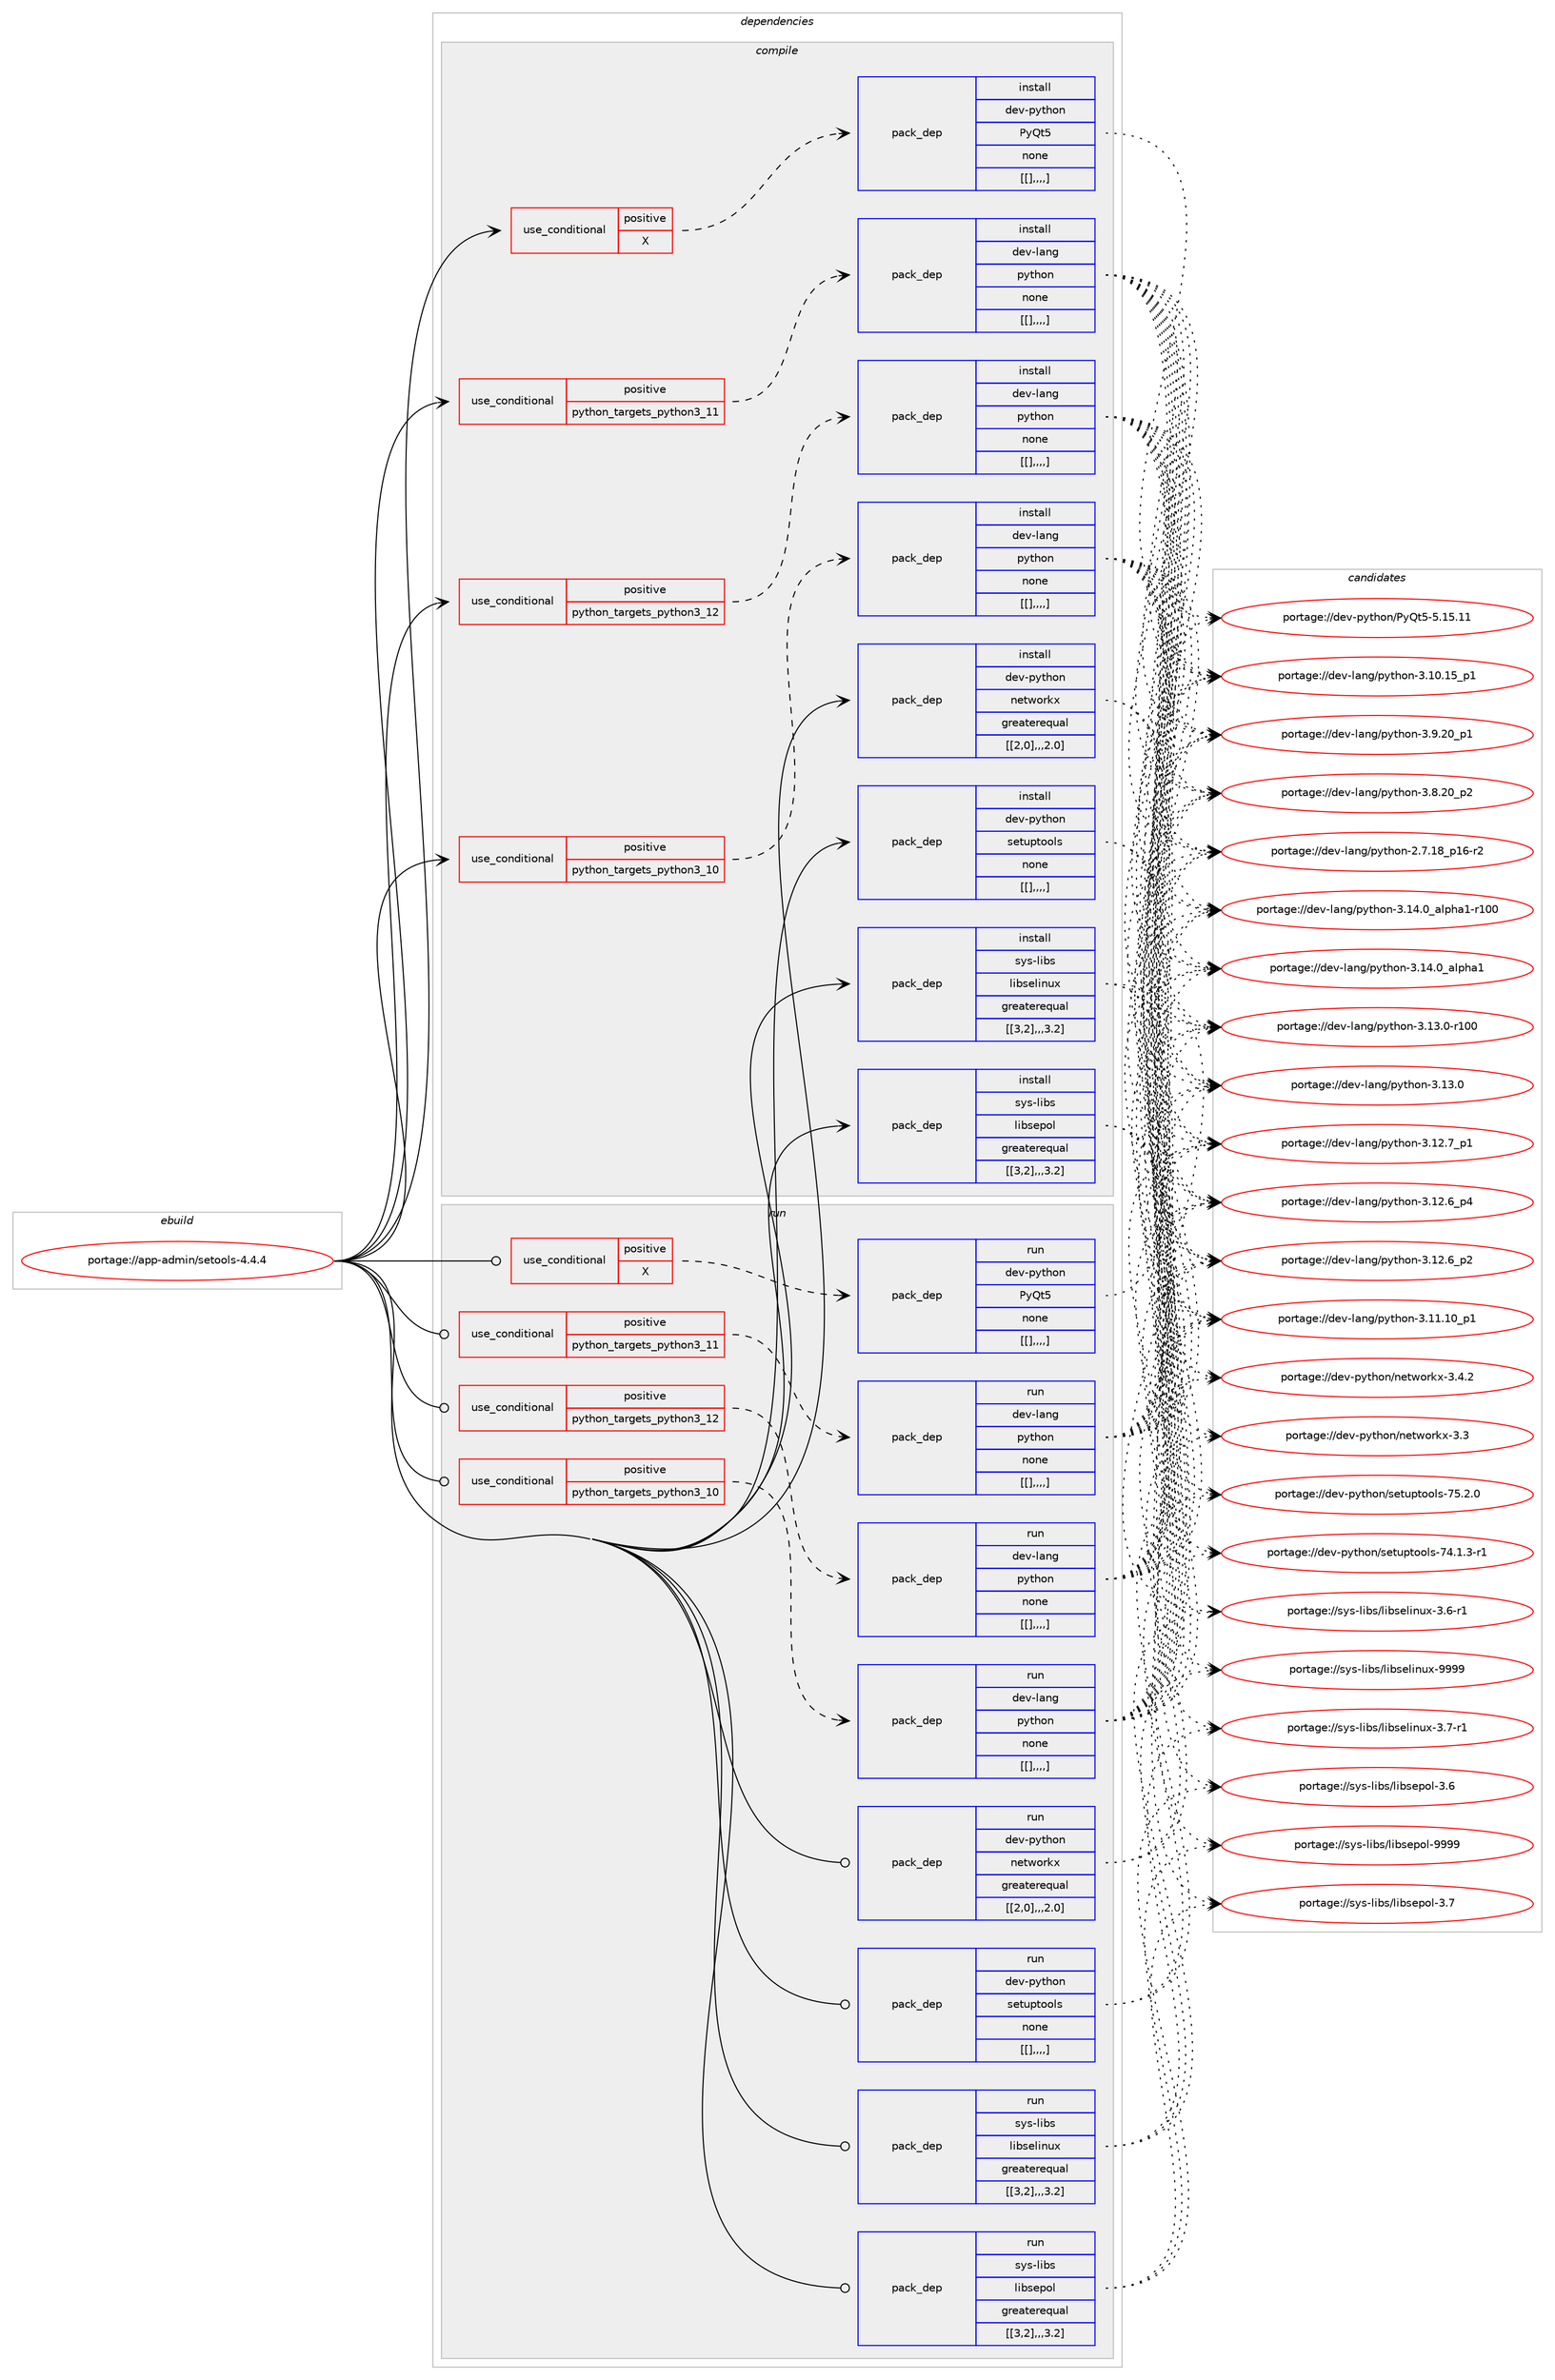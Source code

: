 digraph prolog {

# *************
# Graph options
# *************

newrank=true;
concentrate=true;
compound=true;
graph [rankdir=LR,fontname=Helvetica,fontsize=10,ranksep=1.5];#, ranksep=2.5, nodesep=0.2];
edge  [arrowhead=vee];
node  [fontname=Helvetica,fontsize=10];

# **********
# The ebuild
# **********

subgraph cluster_leftcol {
color=gray;
label=<<i>ebuild</i>>;
id [label="portage://app-admin/setools-4.4.4", color=red, width=4, href="../app-admin/setools-4.4.4.svg"];
}

# ****************
# The dependencies
# ****************

subgraph cluster_midcol {
color=gray;
label=<<i>dependencies</i>>;
subgraph cluster_compile {
fillcolor="#eeeeee";
style=filled;
label=<<i>compile</i>>;
subgraph cond966 {
dependency4082 [label=<<TABLE BORDER="0" CELLBORDER="1" CELLSPACING="0" CELLPADDING="4"><TR><TD ROWSPAN="3" CELLPADDING="10">use_conditional</TD></TR><TR><TD>positive</TD></TR><TR><TD>X</TD></TR></TABLE>>, shape=none, color=red];
subgraph pack3126 {
dependency4137 [label=<<TABLE BORDER="0" CELLBORDER="1" CELLSPACING="0" CELLPADDING="4" WIDTH="220"><TR><TD ROWSPAN="6" CELLPADDING="30">pack_dep</TD></TR><TR><TD WIDTH="110">install</TD></TR><TR><TD>dev-python</TD></TR><TR><TD>PyQt5</TD></TR><TR><TD>none</TD></TR><TR><TD>[[],,,,]</TD></TR></TABLE>>, shape=none, color=blue];
}
dependency4082:e -> dependency4137:w [weight=20,style="dashed",arrowhead="vee"];
}
id:e -> dependency4082:w [weight=20,style="solid",arrowhead="vee"];
subgraph cond985 {
dependency4192 [label=<<TABLE BORDER="0" CELLBORDER="1" CELLSPACING="0" CELLPADDING="4"><TR><TD ROWSPAN="3" CELLPADDING="10">use_conditional</TD></TR><TR><TD>positive</TD></TR><TR><TD>python_targets_python3_10</TD></TR></TABLE>>, shape=none, color=red];
subgraph pack3229 {
dependency4245 [label=<<TABLE BORDER="0" CELLBORDER="1" CELLSPACING="0" CELLPADDING="4" WIDTH="220"><TR><TD ROWSPAN="6" CELLPADDING="30">pack_dep</TD></TR><TR><TD WIDTH="110">install</TD></TR><TR><TD>dev-lang</TD></TR><TR><TD>python</TD></TR><TR><TD>none</TD></TR><TR><TD>[[],,,,]</TD></TR></TABLE>>, shape=none, color=blue];
}
dependency4192:e -> dependency4245:w [weight=20,style="dashed",arrowhead="vee"];
}
id:e -> dependency4192:w [weight=20,style="solid",arrowhead="vee"];
subgraph cond1022 {
dependency4273 [label=<<TABLE BORDER="0" CELLBORDER="1" CELLSPACING="0" CELLPADDING="4"><TR><TD ROWSPAN="3" CELLPADDING="10">use_conditional</TD></TR><TR><TD>positive</TD></TR><TR><TD>python_targets_python3_11</TD></TR></TABLE>>, shape=none, color=red];
subgraph pack3275 {
dependency4330 [label=<<TABLE BORDER="0" CELLBORDER="1" CELLSPACING="0" CELLPADDING="4" WIDTH="220"><TR><TD ROWSPAN="6" CELLPADDING="30">pack_dep</TD></TR><TR><TD WIDTH="110">install</TD></TR><TR><TD>dev-lang</TD></TR><TR><TD>python</TD></TR><TR><TD>none</TD></TR><TR><TD>[[],,,,]</TD></TR></TABLE>>, shape=none, color=blue];
}
dependency4273:e -> dependency4330:w [weight=20,style="dashed",arrowhead="vee"];
}
id:e -> dependency4273:w [weight=20,style="solid",arrowhead="vee"];
subgraph cond1054 {
dependency4437 [label=<<TABLE BORDER="0" CELLBORDER="1" CELLSPACING="0" CELLPADDING="4"><TR><TD ROWSPAN="3" CELLPADDING="10">use_conditional</TD></TR><TR><TD>positive</TD></TR><TR><TD>python_targets_python3_12</TD></TR></TABLE>>, shape=none, color=red];
subgraph pack3359 {
dependency4439 [label=<<TABLE BORDER="0" CELLBORDER="1" CELLSPACING="0" CELLPADDING="4" WIDTH="220"><TR><TD ROWSPAN="6" CELLPADDING="30">pack_dep</TD></TR><TR><TD WIDTH="110">install</TD></TR><TR><TD>dev-lang</TD></TR><TR><TD>python</TD></TR><TR><TD>none</TD></TR><TR><TD>[[],,,,]</TD></TR></TABLE>>, shape=none, color=blue];
}
dependency4437:e -> dependency4439:w [weight=20,style="dashed",arrowhead="vee"];
}
id:e -> dependency4437:w [weight=20,style="solid",arrowhead="vee"];
subgraph pack3362 {
dependency4465 [label=<<TABLE BORDER="0" CELLBORDER="1" CELLSPACING="0" CELLPADDING="4" WIDTH="220"><TR><TD ROWSPAN="6" CELLPADDING="30">pack_dep</TD></TR><TR><TD WIDTH="110">install</TD></TR><TR><TD>dev-python</TD></TR><TR><TD>networkx</TD></TR><TR><TD>greaterequal</TD></TR><TR><TD>[[2,0],,,2.0]</TD></TR></TABLE>>, shape=none, color=blue];
}
id:e -> dependency4465:w [weight=20,style="solid",arrowhead="vee"];
subgraph pack3381 {
dependency4526 [label=<<TABLE BORDER="0" CELLBORDER="1" CELLSPACING="0" CELLPADDING="4" WIDTH="220"><TR><TD ROWSPAN="6" CELLPADDING="30">pack_dep</TD></TR><TR><TD WIDTH="110">install</TD></TR><TR><TD>dev-python</TD></TR><TR><TD>setuptools</TD></TR><TR><TD>none</TD></TR><TR><TD>[[],,,,]</TD></TR></TABLE>>, shape=none, color=blue];
}
id:e -> dependency4526:w [weight=20,style="solid",arrowhead="vee"];
subgraph pack3422 {
dependency4532 [label=<<TABLE BORDER="0" CELLBORDER="1" CELLSPACING="0" CELLPADDING="4" WIDTH="220"><TR><TD ROWSPAN="6" CELLPADDING="30">pack_dep</TD></TR><TR><TD WIDTH="110">install</TD></TR><TR><TD>sys-libs</TD></TR><TR><TD>libselinux</TD></TR><TR><TD>greaterequal</TD></TR><TR><TD>[[3,2],,,3.2]</TD></TR></TABLE>>, shape=none, color=blue];
}
id:e -> dependency4532:w [weight=20,style="solid",arrowhead="vee"];
subgraph pack3426 {
dependency4538 [label=<<TABLE BORDER="0" CELLBORDER="1" CELLSPACING="0" CELLPADDING="4" WIDTH="220"><TR><TD ROWSPAN="6" CELLPADDING="30">pack_dep</TD></TR><TR><TD WIDTH="110">install</TD></TR><TR><TD>sys-libs</TD></TR><TR><TD>libsepol</TD></TR><TR><TD>greaterequal</TD></TR><TR><TD>[[3,2],,,3.2]</TD></TR></TABLE>>, shape=none, color=blue];
}
id:e -> dependency4538:w [weight=20,style="solid",arrowhead="vee"];
}
subgraph cluster_compileandrun {
fillcolor="#eeeeee";
style=filled;
label=<<i>compile and run</i>>;
}
subgraph cluster_run {
fillcolor="#eeeeee";
style=filled;
label=<<i>run</i>>;
subgraph cond1124 {
dependency4620 [label=<<TABLE BORDER="0" CELLBORDER="1" CELLSPACING="0" CELLPADDING="4"><TR><TD ROWSPAN="3" CELLPADDING="10">use_conditional</TD></TR><TR><TD>positive</TD></TR><TR><TD>X</TD></TR></TABLE>>, shape=none, color=red];
subgraph pack3492 {
dependency4673 [label=<<TABLE BORDER="0" CELLBORDER="1" CELLSPACING="0" CELLPADDING="4" WIDTH="220"><TR><TD ROWSPAN="6" CELLPADDING="30">pack_dep</TD></TR><TR><TD WIDTH="110">run</TD></TR><TR><TD>dev-python</TD></TR><TR><TD>PyQt5</TD></TR><TR><TD>none</TD></TR><TR><TD>[[],,,,]</TD></TR></TABLE>>, shape=none, color=blue];
}
dependency4620:e -> dependency4673:w [weight=20,style="dashed",arrowhead="vee"];
}
id:e -> dependency4620:w [weight=20,style="solid",arrowhead="odot"];
subgraph cond1159 {
dependency4677 [label=<<TABLE BORDER="0" CELLBORDER="1" CELLSPACING="0" CELLPADDING="4"><TR><TD ROWSPAN="3" CELLPADDING="10">use_conditional</TD></TR><TR><TD>positive</TD></TR><TR><TD>python_targets_python3_10</TD></TR></TABLE>>, shape=none, color=red];
subgraph pack3547 {
dependency4784 [label=<<TABLE BORDER="0" CELLBORDER="1" CELLSPACING="0" CELLPADDING="4" WIDTH="220"><TR><TD ROWSPAN="6" CELLPADDING="30">pack_dep</TD></TR><TR><TD WIDTH="110">run</TD></TR><TR><TD>dev-lang</TD></TR><TR><TD>python</TD></TR><TR><TD>none</TD></TR><TR><TD>[[],,,,]</TD></TR></TABLE>>, shape=none, color=blue];
}
dependency4677:e -> dependency4784:w [weight=20,style="dashed",arrowhead="vee"];
}
id:e -> dependency4677:w [weight=20,style="solid",arrowhead="odot"];
subgraph cond1204 {
dependency4831 [label=<<TABLE BORDER="0" CELLBORDER="1" CELLSPACING="0" CELLPADDING="4"><TR><TD ROWSPAN="3" CELLPADDING="10">use_conditional</TD></TR><TR><TD>positive</TD></TR><TR><TD>python_targets_python3_11</TD></TR></TABLE>>, shape=none, color=red];
subgraph pack3638 {
dependency4857 [label=<<TABLE BORDER="0" CELLBORDER="1" CELLSPACING="0" CELLPADDING="4" WIDTH="220"><TR><TD ROWSPAN="6" CELLPADDING="30">pack_dep</TD></TR><TR><TD WIDTH="110">run</TD></TR><TR><TD>dev-lang</TD></TR><TR><TD>python</TD></TR><TR><TD>none</TD></TR><TR><TD>[[],,,,]</TD></TR></TABLE>>, shape=none, color=blue];
}
dependency4831:e -> dependency4857:w [weight=20,style="dashed",arrowhead="vee"];
}
id:e -> dependency4831:w [weight=20,style="solid",arrowhead="odot"];
subgraph cond1228 {
dependency4919 [label=<<TABLE BORDER="0" CELLBORDER="1" CELLSPACING="0" CELLPADDING="4"><TR><TD ROWSPAN="3" CELLPADDING="10">use_conditional</TD></TR><TR><TD>positive</TD></TR><TR><TD>python_targets_python3_12</TD></TR></TABLE>>, shape=none, color=red];
subgraph pack3683 {
dependency4946 [label=<<TABLE BORDER="0" CELLBORDER="1" CELLSPACING="0" CELLPADDING="4" WIDTH="220"><TR><TD ROWSPAN="6" CELLPADDING="30">pack_dep</TD></TR><TR><TD WIDTH="110">run</TD></TR><TR><TD>dev-lang</TD></TR><TR><TD>python</TD></TR><TR><TD>none</TD></TR><TR><TD>[[],,,,]</TD></TR></TABLE>>, shape=none, color=blue];
}
dependency4919:e -> dependency4946:w [weight=20,style="dashed",arrowhead="vee"];
}
id:e -> dependency4919:w [weight=20,style="solid",arrowhead="odot"];
subgraph pack3703 {
dependency4970 [label=<<TABLE BORDER="0" CELLBORDER="1" CELLSPACING="0" CELLPADDING="4" WIDTH="220"><TR><TD ROWSPAN="6" CELLPADDING="30">pack_dep</TD></TR><TR><TD WIDTH="110">run</TD></TR><TR><TD>dev-python</TD></TR><TR><TD>networkx</TD></TR><TR><TD>greaterequal</TD></TR><TR><TD>[[2,0],,,2.0]</TD></TR></TABLE>>, shape=none, color=blue];
}
id:e -> dependency4970:w [weight=20,style="solid",arrowhead="odot"];
subgraph pack3728 {
dependency5015 [label=<<TABLE BORDER="0" CELLBORDER="1" CELLSPACING="0" CELLPADDING="4" WIDTH="220"><TR><TD ROWSPAN="6" CELLPADDING="30">pack_dep</TD></TR><TR><TD WIDTH="110">run</TD></TR><TR><TD>dev-python</TD></TR><TR><TD>setuptools</TD></TR><TR><TD>none</TD></TR><TR><TD>[[],,,,]</TD></TR></TABLE>>, shape=none, color=blue];
}
id:e -> dependency5015:w [weight=20,style="solid",arrowhead="odot"];
subgraph pack3756 {
dependency5035 [label=<<TABLE BORDER="0" CELLBORDER="1" CELLSPACING="0" CELLPADDING="4" WIDTH="220"><TR><TD ROWSPAN="6" CELLPADDING="30">pack_dep</TD></TR><TR><TD WIDTH="110">run</TD></TR><TR><TD>sys-libs</TD></TR><TR><TD>libselinux</TD></TR><TR><TD>greaterequal</TD></TR><TR><TD>[[3,2],,,3.2]</TD></TR></TABLE>>, shape=none, color=blue];
}
id:e -> dependency5035:w [weight=20,style="solid",arrowhead="odot"];
subgraph pack3760 {
dependency5041 [label=<<TABLE BORDER="0" CELLBORDER="1" CELLSPACING="0" CELLPADDING="4" WIDTH="220"><TR><TD ROWSPAN="6" CELLPADDING="30">pack_dep</TD></TR><TR><TD WIDTH="110">run</TD></TR><TR><TD>sys-libs</TD></TR><TR><TD>libsepol</TD></TR><TR><TD>greaterequal</TD></TR><TR><TD>[[3,2],,,3.2]</TD></TR></TABLE>>, shape=none, color=blue];
}
id:e -> dependency5041:w [weight=20,style="solid",arrowhead="odot"];
}
}

# **************
# The candidates
# **************

subgraph cluster_choices {
rank=same;
color=gray;
label=<<i>candidates</i>>;

subgraph choice2982 {
color=black;
nodesep=1;
choice10010111845112121116104111110478012181116534553464953464949 [label="portage://dev-python/PyQt5-5.15.11", color=red, width=4,href="../dev-python/PyQt5-5.15.11.svg"];
dependency4137:e -> choice10010111845112121116104111110478012181116534553464953464949:w [style=dotted,weight="100"];
}
subgraph choice2984 {
color=black;
nodesep=1;
choice100101118451089711010347112121116104111110455146495246489597108112104974945114494848 [label="portage://dev-lang/python-3.14.0_alpha1-r100", color=red, width=4,href="../dev-lang/python-3.14.0_alpha1-r100.svg"];
choice1001011184510897110103471121211161041111104551464952464895971081121049749 [label="portage://dev-lang/python-3.14.0_alpha1", color=red, width=4,href="../dev-lang/python-3.14.0_alpha1.svg"];
choice1001011184510897110103471121211161041111104551464951464845114494848 [label="portage://dev-lang/python-3.13.0-r100", color=red, width=4,href="../dev-lang/python-3.13.0-r100.svg"];
choice10010111845108971101034711212111610411111045514649514648 [label="portage://dev-lang/python-3.13.0", color=red, width=4,href="../dev-lang/python-3.13.0.svg"];
choice100101118451089711010347112121116104111110455146495046559511249 [label="portage://dev-lang/python-3.12.7_p1", color=red, width=4,href="../dev-lang/python-3.12.7_p1.svg"];
choice100101118451089711010347112121116104111110455146495046549511252 [label="portage://dev-lang/python-3.12.6_p4", color=red, width=4,href="../dev-lang/python-3.12.6_p4.svg"];
choice100101118451089711010347112121116104111110455146495046549511250 [label="portage://dev-lang/python-3.12.6_p2", color=red, width=4,href="../dev-lang/python-3.12.6_p2.svg"];
choice10010111845108971101034711212111610411111045514649494649489511249 [label="portage://dev-lang/python-3.11.10_p1", color=red, width=4,href="../dev-lang/python-3.11.10_p1.svg"];
choice10010111845108971101034711212111610411111045514649484649539511249 [label="portage://dev-lang/python-3.10.15_p1", color=red, width=4,href="../dev-lang/python-3.10.15_p1.svg"];
choice100101118451089711010347112121116104111110455146574650489511249 [label="portage://dev-lang/python-3.9.20_p1", color=red, width=4,href="../dev-lang/python-3.9.20_p1.svg"];
choice100101118451089711010347112121116104111110455146564650489511250 [label="portage://dev-lang/python-3.8.20_p2", color=red, width=4,href="../dev-lang/python-3.8.20_p2.svg"];
choice100101118451089711010347112121116104111110455046554649569511249544511450 [label="portage://dev-lang/python-2.7.18_p16-r2", color=red, width=4,href="../dev-lang/python-2.7.18_p16-r2.svg"];
dependency4245:e -> choice100101118451089711010347112121116104111110455146495246489597108112104974945114494848:w [style=dotted,weight="100"];
dependency4245:e -> choice1001011184510897110103471121211161041111104551464952464895971081121049749:w [style=dotted,weight="100"];
dependency4245:e -> choice1001011184510897110103471121211161041111104551464951464845114494848:w [style=dotted,weight="100"];
dependency4245:e -> choice10010111845108971101034711212111610411111045514649514648:w [style=dotted,weight="100"];
dependency4245:e -> choice100101118451089711010347112121116104111110455146495046559511249:w [style=dotted,weight="100"];
dependency4245:e -> choice100101118451089711010347112121116104111110455146495046549511252:w [style=dotted,weight="100"];
dependency4245:e -> choice100101118451089711010347112121116104111110455146495046549511250:w [style=dotted,weight="100"];
dependency4245:e -> choice10010111845108971101034711212111610411111045514649494649489511249:w [style=dotted,weight="100"];
dependency4245:e -> choice10010111845108971101034711212111610411111045514649484649539511249:w [style=dotted,weight="100"];
dependency4245:e -> choice100101118451089711010347112121116104111110455146574650489511249:w [style=dotted,weight="100"];
dependency4245:e -> choice100101118451089711010347112121116104111110455146564650489511250:w [style=dotted,weight="100"];
dependency4245:e -> choice100101118451089711010347112121116104111110455046554649569511249544511450:w [style=dotted,weight="100"];
}
subgraph choice2993 {
color=black;
nodesep=1;
choice100101118451089711010347112121116104111110455146495246489597108112104974945114494848 [label="portage://dev-lang/python-3.14.0_alpha1-r100", color=red, width=4,href="../dev-lang/python-3.14.0_alpha1-r100.svg"];
choice1001011184510897110103471121211161041111104551464952464895971081121049749 [label="portage://dev-lang/python-3.14.0_alpha1", color=red, width=4,href="../dev-lang/python-3.14.0_alpha1.svg"];
choice1001011184510897110103471121211161041111104551464951464845114494848 [label="portage://dev-lang/python-3.13.0-r100", color=red, width=4,href="../dev-lang/python-3.13.0-r100.svg"];
choice10010111845108971101034711212111610411111045514649514648 [label="portage://dev-lang/python-3.13.0", color=red, width=4,href="../dev-lang/python-3.13.0.svg"];
choice100101118451089711010347112121116104111110455146495046559511249 [label="portage://dev-lang/python-3.12.7_p1", color=red, width=4,href="../dev-lang/python-3.12.7_p1.svg"];
choice100101118451089711010347112121116104111110455146495046549511252 [label="portage://dev-lang/python-3.12.6_p4", color=red, width=4,href="../dev-lang/python-3.12.6_p4.svg"];
choice100101118451089711010347112121116104111110455146495046549511250 [label="portage://dev-lang/python-3.12.6_p2", color=red, width=4,href="../dev-lang/python-3.12.6_p2.svg"];
choice10010111845108971101034711212111610411111045514649494649489511249 [label="portage://dev-lang/python-3.11.10_p1", color=red, width=4,href="../dev-lang/python-3.11.10_p1.svg"];
choice10010111845108971101034711212111610411111045514649484649539511249 [label="portage://dev-lang/python-3.10.15_p1", color=red, width=4,href="../dev-lang/python-3.10.15_p1.svg"];
choice100101118451089711010347112121116104111110455146574650489511249 [label="portage://dev-lang/python-3.9.20_p1", color=red, width=4,href="../dev-lang/python-3.9.20_p1.svg"];
choice100101118451089711010347112121116104111110455146564650489511250 [label="portage://dev-lang/python-3.8.20_p2", color=red, width=4,href="../dev-lang/python-3.8.20_p2.svg"];
choice100101118451089711010347112121116104111110455046554649569511249544511450 [label="portage://dev-lang/python-2.7.18_p16-r2", color=red, width=4,href="../dev-lang/python-2.7.18_p16-r2.svg"];
dependency4330:e -> choice100101118451089711010347112121116104111110455146495246489597108112104974945114494848:w [style=dotted,weight="100"];
dependency4330:e -> choice1001011184510897110103471121211161041111104551464952464895971081121049749:w [style=dotted,weight="100"];
dependency4330:e -> choice1001011184510897110103471121211161041111104551464951464845114494848:w [style=dotted,weight="100"];
dependency4330:e -> choice10010111845108971101034711212111610411111045514649514648:w [style=dotted,weight="100"];
dependency4330:e -> choice100101118451089711010347112121116104111110455146495046559511249:w [style=dotted,weight="100"];
dependency4330:e -> choice100101118451089711010347112121116104111110455146495046549511252:w [style=dotted,weight="100"];
dependency4330:e -> choice100101118451089711010347112121116104111110455146495046549511250:w [style=dotted,weight="100"];
dependency4330:e -> choice10010111845108971101034711212111610411111045514649494649489511249:w [style=dotted,weight="100"];
dependency4330:e -> choice10010111845108971101034711212111610411111045514649484649539511249:w [style=dotted,weight="100"];
dependency4330:e -> choice100101118451089711010347112121116104111110455146574650489511249:w [style=dotted,weight="100"];
dependency4330:e -> choice100101118451089711010347112121116104111110455146564650489511250:w [style=dotted,weight="100"];
dependency4330:e -> choice100101118451089711010347112121116104111110455046554649569511249544511450:w [style=dotted,weight="100"];
}
subgraph choice3007 {
color=black;
nodesep=1;
choice100101118451089711010347112121116104111110455146495246489597108112104974945114494848 [label="portage://dev-lang/python-3.14.0_alpha1-r100", color=red, width=4,href="../dev-lang/python-3.14.0_alpha1-r100.svg"];
choice1001011184510897110103471121211161041111104551464952464895971081121049749 [label="portage://dev-lang/python-3.14.0_alpha1", color=red, width=4,href="../dev-lang/python-3.14.0_alpha1.svg"];
choice1001011184510897110103471121211161041111104551464951464845114494848 [label="portage://dev-lang/python-3.13.0-r100", color=red, width=4,href="../dev-lang/python-3.13.0-r100.svg"];
choice10010111845108971101034711212111610411111045514649514648 [label="portage://dev-lang/python-3.13.0", color=red, width=4,href="../dev-lang/python-3.13.0.svg"];
choice100101118451089711010347112121116104111110455146495046559511249 [label="portage://dev-lang/python-3.12.7_p1", color=red, width=4,href="../dev-lang/python-3.12.7_p1.svg"];
choice100101118451089711010347112121116104111110455146495046549511252 [label="portage://dev-lang/python-3.12.6_p4", color=red, width=4,href="../dev-lang/python-3.12.6_p4.svg"];
choice100101118451089711010347112121116104111110455146495046549511250 [label="portage://dev-lang/python-3.12.6_p2", color=red, width=4,href="../dev-lang/python-3.12.6_p2.svg"];
choice10010111845108971101034711212111610411111045514649494649489511249 [label="portage://dev-lang/python-3.11.10_p1", color=red, width=4,href="../dev-lang/python-3.11.10_p1.svg"];
choice10010111845108971101034711212111610411111045514649484649539511249 [label="portage://dev-lang/python-3.10.15_p1", color=red, width=4,href="../dev-lang/python-3.10.15_p1.svg"];
choice100101118451089711010347112121116104111110455146574650489511249 [label="portage://dev-lang/python-3.9.20_p1", color=red, width=4,href="../dev-lang/python-3.9.20_p1.svg"];
choice100101118451089711010347112121116104111110455146564650489511250 [label="portage://dev-lang/python-3.8.20_p2", color=red, width=4,href="../dev-lang/python-3.8.20_p2.svg"];
choice100101118451089711010347112121116104111110455046554649569511249544511450 [label="portage://dev-lang/python-2.7.18_p16-r2", color=red, width=4,href="../dev-lang/python-2.7.18_p16-r2.svg"];
dependency4439:e -> choice100101118451089711010347112121116104111110455146495246489597108112104974945114494848:w [style=dotted,weight="100"];
dependency4439:e -> choice1001011184510897110103471121211161041111104551464952464895971081121049749:w [style=dotted,weight="100"];
dependency4439:e -> choice1001011184510897110103471121211161041111104551464951464845114494848:w [style=dotted,weight="100"];
dependency4439:e -> choice10010111845108971101034711212111610411111045514649514648:w [style=dotted,weight="100"];
dependency4439:e -> choice100101118451089711010347112121116104111110455146495046559511249:w [style=dotted,weight="100"];
dependency4439:e -> choice100101118451089711010347112121116104111110455146495046549511252:w [style=dotted,weight="100"];
dependency4439:e -> choice100101118451089711010347112121116104111110455146495046549511250:w [style=dotted,weight="100"];
dependency4439:e -> choice10010111845108971101034711212111610411111045514649494649489511249:w [style=dotted,weight="100"];
dependency4439:e -> choice10010111845108971101034711212111610411111045514649484649539511249:w [style=dotted,weight="100"];
dependency4439:e -> choice100101118451089711010347112121116104111110455146574650489511249:w [style=dotted,weight="100"];
dependency4439:e -> choice100101118451089711010347112121116104111110455146564650489511250:w [style=dotted,weight="100"];
dependency4439:e -> choice100101118451089711010347112121116104111110455046554649569511249544511450:w [style=dotted,weight="100"];
}
subgraph choice3033 {
color=black;
nodesep=1;
choice1001011184511212111610411111047110101116119111114107120455146524650 [label="portage://dev-python/networkx-3.4.2", color=red, width=4,href="../dev-python/networkx-3.4.2.svg"];
choice100101118451121211161041111104711010111611911111410712045514651 [label="portage://dev-python/networkx-3.3", color=red, width=4,href="../dev-python/networkx-3.3.svg"];
dependency4465:e -> choice1001011184511212111610411111047110101116119111114107120455146524650:w [style=dotted,weight="100"];
dependency4465:e -> choice100101118451121211161041111104711010111611911111410712045514651:w [style=dotted,weight="100"];
}
subgraph choice3047 {
color=black;
nodesep=1;
choice100101118451121211161041111104711510111611711211611111110811545555346504648 [label="portage://dev-python/setuptools-75.2.0", color=red, width=4,href="../dev-python/setuptools-75.2.0.svg"];
choice1001011184511212111610411111047115101116117112116111111108115455552464946514511449 [label="portage://dev-python/setuptools-74.1.3-r1", color=red, width=4,href="../dev-python/setuptools-74.1.3-r1.svg"];
dependency4526:e -> choice100101118451121211161041111104711510111611711211611111110811545555346504648:w [style=dotted,weight="100"];
dependency4526:e -> choice1001011184511212111610411111047115101116117112116111111108115455552464946514511449:w [style=dotted,weight="100"];
}
subgraph choice3077 {
color=black;
nodesep=1;
choice115121115451081059811547108105981151011081051101171204557575757 [label="portage://sys-libs/libselinux-9999", color=red, width=4,href="../sys-libs/libselinux-9999.svg"];
choice11512111545108105981154710810598115101108105110117120455146554511449 [label="portage://sys-libs/libselinux-3.7-r1", color=red, width=4,href="../sys-libs/libselinux-3.7-r1.svg"];
choice11512111545108105981154710810598115101108105110117120455146544511449 [label="portage://sys-libs/libselinux-3.6-r1", color=red, width=4,href="../sys-libs/libselinux-3.6-r1.svg"];
dependency4532:e -> choice115121115451081059811547108105981151011081051101171204557575757:w [style=dotted,weight="100"];
dependency4532:e -> choice11512111545108105981154710810598115101108105110117120455146554511449:w [style=dotted,weight="100"];
dependency4532:e -> choice11512111545108105981154710810598115101108105110117120455146544511449:w [style=dotted,weight="100"];
}
subgraph choice3098 {
color=black;
nodesep=1;
choice115121115451081059811547108105981151011121111084557575757 [label="portage://sys-libs/libsepol-9999", color=red, width=4,href="../sys-libs/libsepol-9999.svg"];
choice1151211154510810598115471081059811510111211110845514655 [label="portage://sys-libs/libsepol-3.7", color=red, width=4,href="../sys-libs/libsepol-3.7.svg"];
choice1151211154510810598115471081059811510111211110845514654 [label="portage://sys-libs/libsepol-3.6", color=red, width=4,href="../sys-libs/libsepol-3.6.svg"];
dependency4538:e -> choice115121115451081059811547108105981151011121111084557575757:w [style=dotted,weight="100"];
dependency4538:e -> choice1151211154510810598115471081059811510111211110845514655:w [style=dotted,weight="100"];
dependency4538:e -> choice1151211154510810598115471081059811510111211110845514654:w [style=dotted,weight="100"];
}
subgraph choice3102 {
color=black;
nodesep=1;
choice10010111845112121116104111110478012181116534553464953464949 [label="portage://dev-python/PyQt5-5.15.11", color=red, width=4,href="../dev-python/PyQt5-5.15.11.svg"];
dependency4673:e -> choice10010111845112121116104111110478012181116534553464953464949:w [style=dotted,weight="100"];
}
subgraph choice3104 {
color=black;
nodesep=1;
choice100101118451089711010347112121116104111110455146495246489597108112104974945114494848 [label="portage://dev-lang/python-3.14.0_alpha1-r100", color=red, width=4,href="../dev-lang/python-3.14.0_alpha1-r100.svg"];
choice1001011184510897110103471121211161041111104551464952464895971081121049749 [label="portage://dev-lang/python-3.14.0_alpha1", color=red, width=4,href="../dev-lang/python-3.14.0_alpha1.svg"];
choice1001011184510897110103471121211161041111104551464951464845114494848 [label="portage://dev-lang/python-3.13.0-r100", color=red, width=4,href="../dev-lang/python-3.13.0-r100.svg"];
choice10010111845108971101034711212111610411111045514649514648 [label="portage://dev-lang/python-3.13.0", color=red, width=4,href="../dev-lang/python-3.13.0.svg"];
choice100101118451089711010347112121116104111110455146495046559511249 [label="portage://dev-lang/python-3.12.7_p1", color=red, width=4,href="../dev-lang/python-3.12.7_p1.svg"];
choice100101118451089711010347112121116104111110455146495046549511252 [label="portage://dev-lang/python-3.12.6_p4", color=red, width=4,href="../dev-lang/python-3.12.6_p4.svg"];
choice100101118451089711010347112121116104111110455146495046549511250 [label="portage://dev-lang/python-3.12.6_p2", color=red, width=4,href="../dev-lang/python-3.12.6_p2.svg"];
choice10010111845108971101034711212111610411111045514649494649489511249 [label="portage://dev-lang/python-3.11.10_p1", color=red, width=4,href="../dev-lang/python-3.11.10_p1.svg"];
choice10010111845108971101034711212111610411111045514649484649539511249 [label="portage://dev-lang/python-3.10.15_p1", color=red, width=4,href="../dev-lang/python-3.10.15_p1.svg"];
choice100101118451089711010347112121116104111110455146574650489511249 [label="portage://dev-lang/python-3.9.20_p1", color=red, width=4,href="../dev-lang/python-3.9.20_p1.svg"];
choice100101118451089711010347112121116104111110455146564650489511250 [label="portage://dev-lang/python-3.8.20_p2", color=red, width=4,href="../dev-lang/python-3.8.20_p2.svg"];
choice100101118451089711010347112121116104111110455046554649569511249544511450 [label="portage://dev-lang/python-2.7.18_p16-r2", color=red, width=4,href="../dev-lang/python-2.7.18_p16-r2.svg"];
dependency4784:e -> choice100101118451089711010347112121116104111110455146495246489597108112104974945114494848:w [style=dotted,weight="100"];
dependency4784:e -> choice1001011184510897110103471121211161041111104551464952464895971081121049749:w [style=dotted,weight="100"];
dependency4784:e -> choice1001011184510897110103471121211161041111104551464951464845114494848:w [style=dotted,weight="100"];
dependency4784:e -> choice10010111845108971101034711212111610411111045514649514648:w [style=dotted,weight="100"];
dependency4784:e -> choice100101118451089711010347112121116104111110455146495046559511249:w [style=dotted,weight="100"];
dependency4784:e -> choice100101118451089711010347112121116104111110455146495046549511252:w [style=dotted,weight="100"];
dependency4784:e -> choice100101118451089711010347112121116104111110455146495046549511250:w [style=dotted,weight="100"];
dependency4784:e -> choice10010111845108971101034711212111610411111045514649494649489511249:w [style=dotted,weight="100"];
dependency4784:e -> choice10010111845108971101034711212111610411111045514649484649539511249:w [style=dotted,weight="100"];
dependency4784:e -> choice100101118451089711010347112121116104111110455146574650489511249:w [style=dotted,weight="100"];
dependency4784:e -> choice100101118451089711010347112121116104111110455146564650489511250:w [style=dotted,weight="100"];
dependency4784:e -> choice100101118451089711010347112121116104111110455046554649569511249544511450:w [style=dotted,weight="100"];
}
subgraph choice3125 {
color=black;
nodesep=1;
choice100101118451089711010347112121116104111110455146495246489597108112104974945114494848 [label="portage://dev-lang/python-3.14.0_alpha1-r100", color=red, width=4,href="../dev-lang/python-3.14.0_alpha1-r100.svg"];
choice1001011184510897110103471121211161041111104551464952464895971081121049749 [label="portage://dev-lang/python-3.14.0_alpha1", color=red, width=4,href="../dev-lang/python-3.14.0_alpha1.svg"];
choice1001011184510897110103471121211161041111104551464951464845114494848 [label="portage://dev-lang/python-3.13.0-r100", color=red, width=4,href="../dev-lang/python-3.13.0-r100.svg"];
choice10010111845108971101034711212111610411111045514649514648 [label="portage://dev-lang/python-3.13.0", color=red, width=4,href="../dev-lang/python-3.13.0.svg"];
choice100101118451089711010347112121116104111110455146495046559511249 [label="portage://dev-lang/python-3.12.7_p1", color=red, width=4,href="../dev-lang/python-3.12.7_p1.svg"];
choice100101118451089711010347112121116104111110455146495046549511252 [label="portage://dev-lang/python-3.12.6_p4", color=red, width=4,href="../dev-lang/python-3.12.6_p4.svg"];
choice100101118451089711010347112121116104111110455146495046549511250 [label="portage://dev-lang/python-3.12.6_p2", color=red, width=4,href="../dev-lang/python-3.12.6_p2.svg"];
choice10010111845108971101034711212111610411111045514649494649489511249 [label="portage://dev-lang/python-3.11.10_p1", color=red, width=4,href="../dev-lang/python-3.11.10_p1.svg"];
choice10010111845108971101034711212111610411111045514649484649539511249 [label="portage://dev-lang/python-3.10.15_p1", color=red, width=4,href="../dev-lang/python-3.10.15_p1.svg"];
choice100101118451089711010347112121116104111110455146574650489511249 [label="portage://dev-lang/python-3.9.20_p1", color=red, width=4,href="../dev-lang/python-3.9.20_p1.svg"];
choice100101118451089711010347112121116104111110455146564650489511250 [label="portage://dev-lang/python-3.8.20_p2", color=red, width=4,href="../dev-lang/python-3.8.20_p2.svg"];
choice100101118451089711010347112121116104111110455046554649569511249544511450 [label="portage://dev-lang/python-2.7.18_p16-r2", color=red, width=4,href="../dev-lang/python-2.7.18_p16-r2.svg"];
dependency4857:e -> choice100101118451089711010347112121116104111110455146495246489597108112104974945114494848:w [style=dotted,weight="100"];
dependency4857:e -> choice1001011184510897110103471121211161041111104551464952464895971081121049749:w [style=dotted,weight="100"];
dependency4857:e -> choice1001011184510897110103471121211161041111104551464951464845114494848:w [style=dotted,weight="100"];
dependency4857:e -> choice10010111845108971101034711212111610411111045514649514648:w [style=dotted,weight="100"];
dependency4857:e -> choice100101118451089711010347112121116104111110455146495046559511249:w [style=dotted,weight="100"];
dependency4857:e -> choice100101118451089711010347112121116104111110455146495046549511252:w [style=dotted,weight="100"];
dependency4857:e -> choice100101118451089711010347112121116104111110455146495046549511250:w [style=dotted,weight="100"];
dependency4857:e -> choice10010111845108971101034711212111610411111045514649494649489511249:w [style=dotted,weight="100"];
dependency4857:e -> choice10010111845108971101034711212111610411111045514649484649539511249:w [style=dotted,weight="100"];
dependency4857:e -> choice100101118451089711010347112121116104111110455146574650489511249:w [style=dotted,weight="100"];
dependency4857:e -> choice100101118451089711010347112121116104111110455146564650489511250:w [style=dotted,weight="100"];
dependency4857:e -> choice100101118451089711010347112121116104111110455046554649569511249544511450:w [style=dotted,weight="100"];
}
subgraph choice3138 {
color=black;
nodesep=1;
choice100101118451089711010347112121116104111110455146495246489597108112104974945114494848 [label="portage://dev-lang/python-3.14.0_alpha1-r100", color=red, width=4,href="../dev-lang/python-3.14.0_alpha1-r100.svg"];
choice1001011184510897110103471121211161041111104551464952464895971081121049749 [label="portage://dev-lang/python-3.14.0_alpha1", color=red, width=4,href="../dev-lang/python-3.14.0_alpha1.svg"];
choice1001011184510897110103471121211161041111104551464951464845114494848 [label="portage://dev-lang/python-3.13.0-r100", color=red, width=4,href="../dev-lang/python-3.13.0-r100.svg"];
choice10010111845108971101034711212111610411111045514649514648 [label="portage://dev-lang/python-3.13.0", color=red, width=4,href="../dev-lang/python-3.13.0.svg"];
choice100101118451089711010347112121116104111110455146495046559511249 [label="portage://dev-lang/python-3.12.7_p1", color=red, width=4,href="../dev-lang/python-3.12.7_p1.svg"];
choice100101118451089711010347112121116104111110455146495046549511252 [label="portage://dev-lang/python-3.12.6_p4", color=red, width=4,href="../dev-lang/python-3.12.6_p4.svg"];
choice100101118451089711010347112121116104111110455146495046549511250 [label="portage://dev-lang/python-3.12.6_p2", color=red, width=4,href="../dev-lang/python-3.12.6_p2.svg"];
choice10010111845108971101034711212111610411111045514649494649489511249 [label="portage://dev-lang/python-3.11.10_p1", color=red, width=4,href="../dev-lang/python-3.11.10_p1.svg"];
choice10010111845108971101034711212111610411111045514649484649539511249 [label="portage://dev-lang/python-3.10.15_p1", color=red, width=4,href="../dev-lang/python-3.10.15_p1.svg"];
choice100101118451089711010347112121116104111110455146574650489511249 [label="portage://dev-lang/python-3.9.20_p1", color=red, width=4,href="../dev-lang/python-3.9.20_p1.svg"];
choice100101118451089711010347112121116104111110455146564650489511250 [label="portage://dev-lang/python-3.8.20_p2", color=red, width=4,href="../dev-lang/python-3.8.20_p2.svg"];
choice100101118451089711010347112121116104111110455046554649569511249544511450 [label="portage://dev-lang/python-2.7.18_p16-r2", color=red, width=4,href="../dev-lang/python-2.7.18_p16-r2.svg"];
dependency4946:e -> choice100101118451089711010347112121116104111110455146495246489597108112104974945114494848:w [style=dotted,weight="100"];
dependency4946:e -> choice1001011184510897110103471121211161041111104551464952464895971081121049749:w [style=dotted,weight="100"];
dependency4946:e -> choice1001011184510897110103471121211161041111104551464951464845114494848:w [style=dotted,weight="100"];
dependency4946:e -> choice10010111845108971101034711212111610411111045514649514648:w [style=dotted,weight="100"];
dependency4946:e -> choice100101118451089711010347112121116104111110455146495046559511249:w [style=dotted,weight="100"];
dependency4946:e -> choice100101118451089711010347112121116104111110455146495046549511252:w [style=dotted,weight="100"];
dependency4946:e -> choice100101118451089711010347112121116104111110455146495046549511250:w [style=dotted,weight="100"];
dependency4946:e -> choice10010111845108971101034711212111610411111045514649494649489511249:w [style=dotted,weight="100"];
dependency4946:e -> choice10010111845108971101034711212111610411111045514649484649539511249:w [style=dotted,weight="100"];
dependency4946:e -> choice100101118451089711010347112121116104111110455146574650489511249:w [style=dotted,weight="100"];
dependency4946:e -> choice100101118451089711010347112121116104111110455146564650489511250:w [style=dotted,weight="100"];
dependency4946:e -> choice100101118451089711010347112121116104111110455046554649569511249544511450:w [style=dotted,weight="100"];
}
subgraph choice3151 {
color=black;
nodesep=1;
choice1001011184511212111610411111047110101116119111114107120455146524650 [label="portage://dev-python/networkx-3.4.2", color=red, width=4,href="../dev-python/networkx-3.4.2.svg"];
choice100101118451121211161041111104711010111611911111410712045514651 [label="portage://dev-python/networkx-3.3", color=red, width=4,href="../dev-python/networkx-3.3.svg"];
dependency4970:e -> choice1001011184511212111610411111047110101116119111114107120455146524650:w [style=dotted,weight="100"];
dependency4970:e -> choice100101118451121211161041111104711010111611911111410712045514651:w [style=dotted,weight="100"];
}
subgraph choice3166 {
color=black;
nodesep=1;
choice100101118451121211161041111104711510111611711211611111110811545555346504648 [label="portage://dev-python/setuptools-75.2.0", color=red, width=4,href="../dev-python/setuptools-75.2.0.svg"];
choice1001011184511212111610411111047115101116117112116111111108115455552464946514511449 [label="portage://dev-python/setuptools-74.1.3-r1", color=red, width=4,href="../dev-python/setuptools-74.1.3-r1.svg"];
dependency5015:e -> choice100101118451121211161041111104711510111611711211611111110811545555346504648:w [style=dotted,weight="100"];
dependency5015:e -> choice1001011184511212111610411111047115101116117112116111111108115455552464946514511449:w [style=dotted,weight="100"];
}
subgraph choice3168 {
color=black;
nodesep=1;
choice115121115451081059811547108105981151011081051101171204557575757 [label="portage://sys-libs/libselinux-9999", color=red, width=4,href="../sys-libs/libselinux-9999.svg"];
choice11512111545108105981154710810598115101108105110117120455146554511449 [label="portage://sys-libs/libselinux-3.7-r1", color=red, width=4,href="../sys-libs/libselinux-3.7-r1.svg"];
choice11512111545108105981154710810598115101108105110117120455146544511449 [label="portage://sys-libs/libselinux-3.6-r1", color=red, width=4,href="../sys-libs/libselinux-3.6-r1.svg"];
dependency5035:e -> choice115121115451081059811547108105981151011081051101171204557575757:w [style=dotted,weight="100"];
dependency5035:e -> choice11512111545108105981154710810598115101108105110117120455146554511449:w [style=dotted,weight="100"];
dependency5035:e -> choice11512111545108105981154710810598115101108105110117120455146544511449:w [style=dotted,weight="100"];
}
subgraph choice3218 {
color=black;
nodesep=1;
choice115121115451081059811547108105981151011121111084557575757 [label="portage://sys-libs/libsepol-9999", color=red, width=4,href="../sys-libs/libsepol-9999.svg"];
choice1151211154510810598115471081059811510111211110845514655 [label="portage://sys-libs/libsepol-3.7", color=red, width=4,href="../sys-libs/libsepol-3.7.svg"];
choice1151211154510810598115471081059811510111211110845514654 [label="portage://sys-libs/libsepol-3.6", color=red, width=4,href="../sys-libs/libsepol-3.6.svg"];
dependency5041:e -> choice115121115451081059811547108105981151011121111084557575757:w [style=dotted,weight="100"];
dependency5041:e -> choice1151211154510810598115471081059811510111211110845514655:w [style=dotted,weight="100"];
dependency5041:e -> choice1151211154510810598115471081059811510111211110845514654:w [style=dotted,weight="100"];
}
}

}
